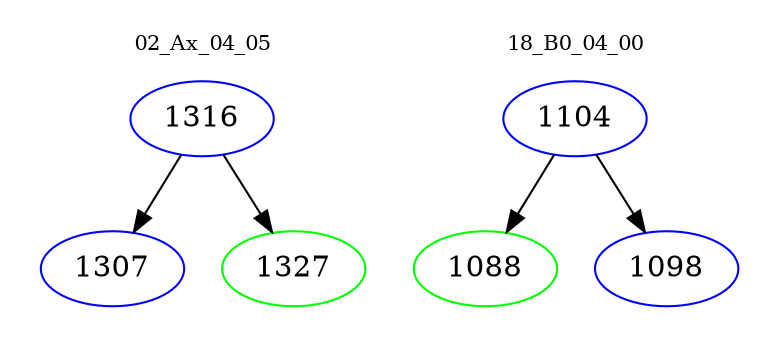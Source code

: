 digraph{
subgraph cluster_0 {
color = white
label = "02_Ax_04_05";
fontsize=10;
T0_1316 [label="1316", color="blue"]
T0_1316 -> T0_1307 [color="black"]
T0_1307 [label="1307", color="blue"]
T0_1316 -> T0_1327 [color="black"]
T0_1327 [label="1327", color="green"]
}
subgraph cluster_1 {
color = white
label = "18_B0_04_00";
fontsize=10;
T1_1104 [label="1104", color="blue"]
T1_1104 -> T1_1088 [color="black"]
T1_1088 [label="1088", color="green"]
T1_1104 -> T1_1098 [color="black"]
T1_1098 [label="1098", color="blue"]
}
}
